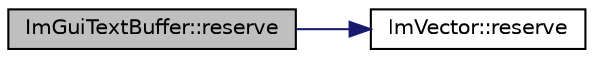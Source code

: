 digraph "ImGuiTextBuffer::reserve"
{
 // LATEX_PDF_SIZE
  edge [fontname="Helvetica",fontsize="10",labelfontname="Helvetica",labelfontsize="10"];
  node [fontname="Helvetica",fontsize="10",shape=record];
  rankdir="LR";
  Node1 [label="ImGuiTextBuffer::reserve",height=0.2,width=0.4,color="black", fillcolor="grey75", style="filled", fontcolor="black",tooltip=" "];
  Node1 -> Node2 [color="midnightblue",fontsize="10",style="solid"];
  Node2 [label="ImVector::reserve",height=0.2,width=0.4,color="black", fillcolor="white", style="filled",URL="$struct_im_vector.html#a0f14f5736c3372157856eebb67123b75",tooltip=" "];
}

